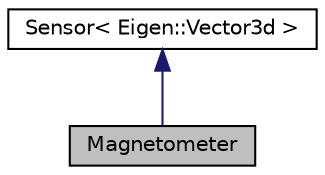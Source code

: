 digraph "Magnetometer"
{
 // LATEX_PDF_SIZE
  edge [fontname="Helvetica",fontsize="10",labelfontname="Helvetica",labelfontsize="10"];
  node [fontname="Helvetica",fontsize="10",shape=record];
  Node1 [label="Magnetometer",height=0.2,width=0.4,color="black", fillcolor="grey75", style="filled", fontcolor="black",tooltip="Representation of magnetometer."];
  Node2 -> Node1 [dir="back",color="midnightblue",fontsize="10",style="solid"];
  Node2 [label="Sensor\< Eigen::Vector3d \>",height=0.2,width=0.4,color="black", fillcolor="white", style="filled",URL="$class_sensor.html",tooltip=" "];
}
